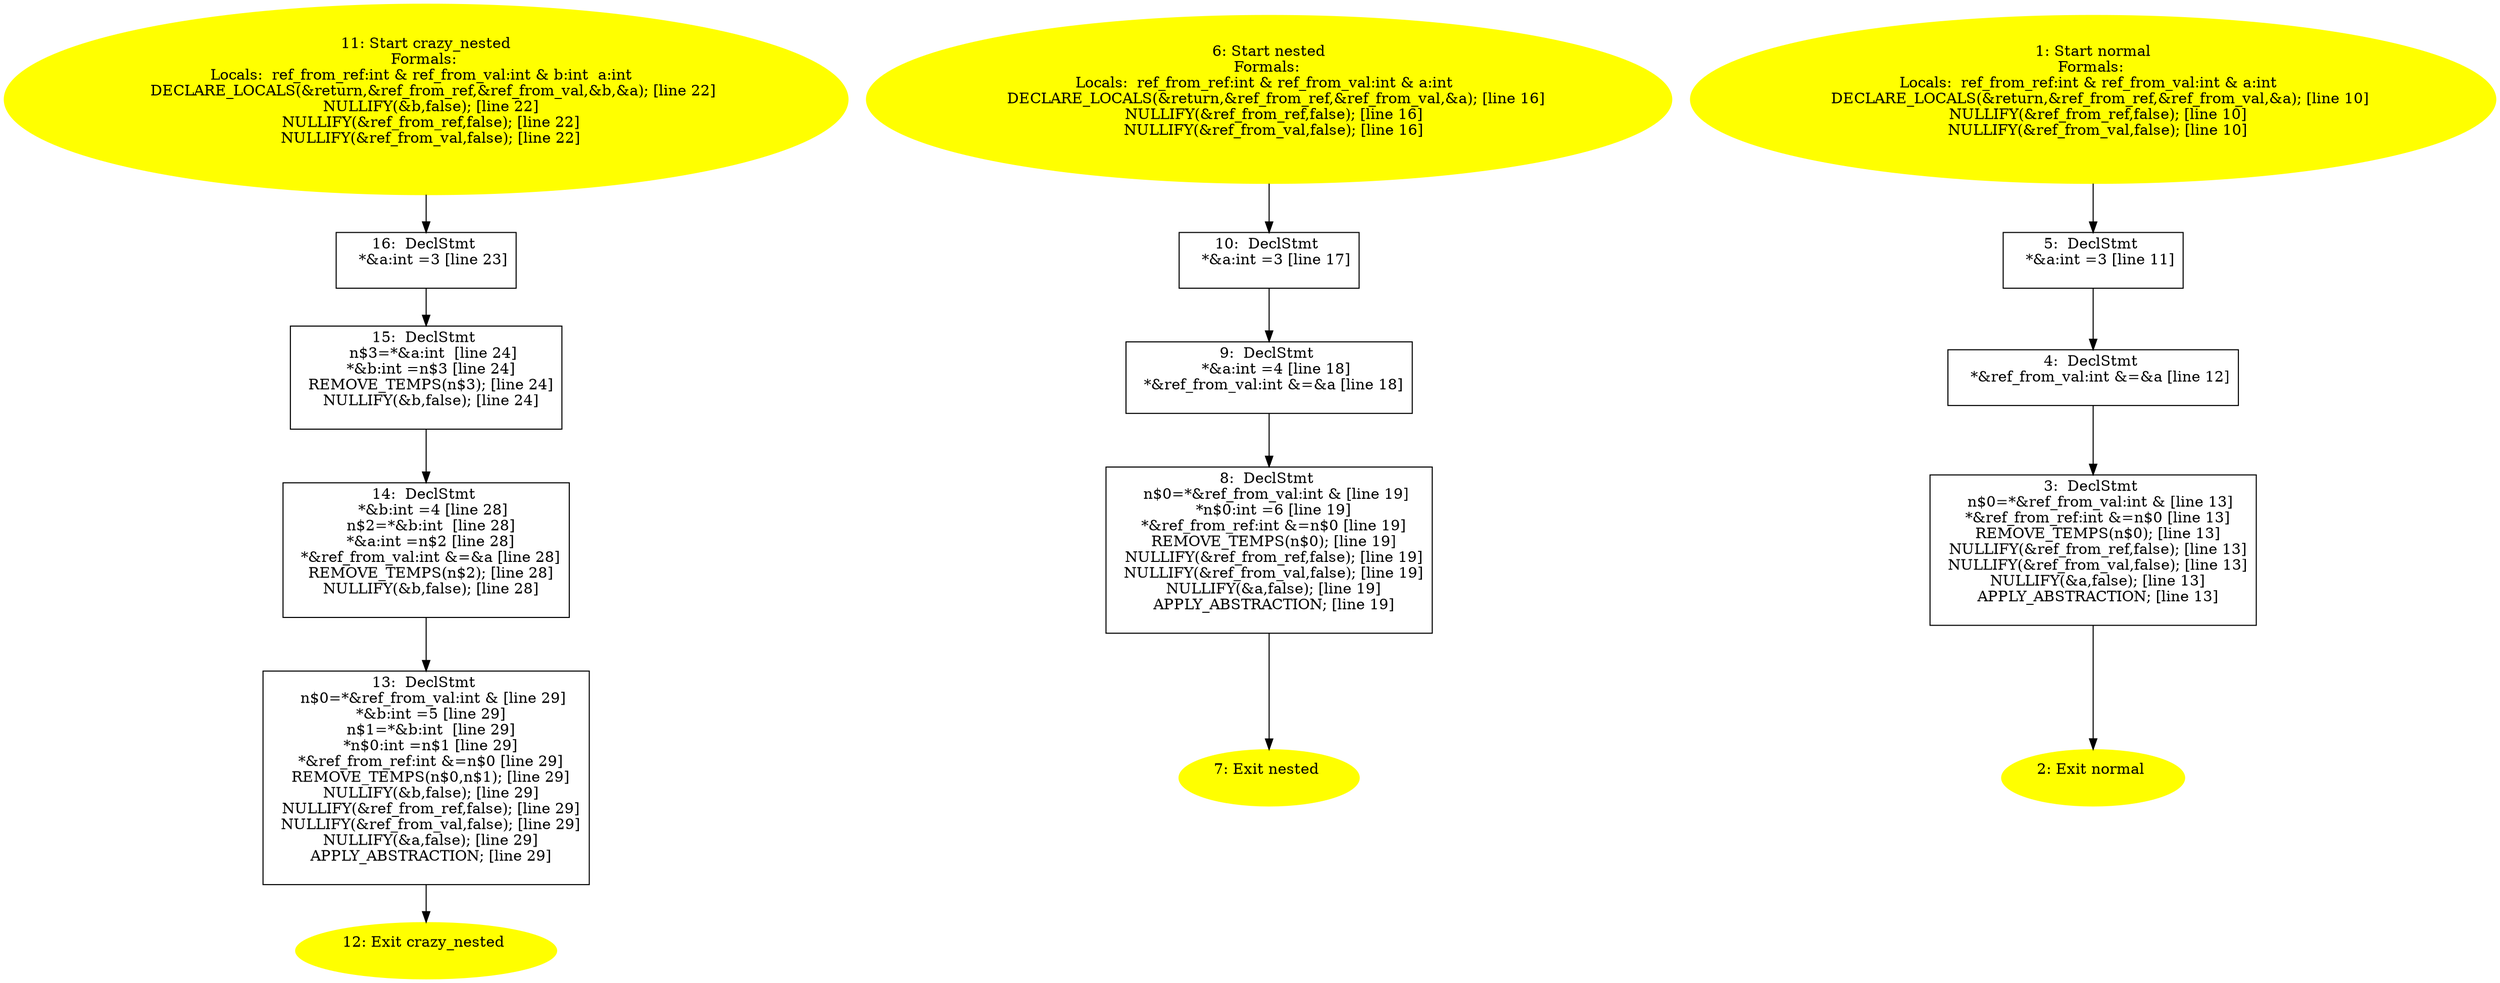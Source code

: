 digraph iCFG {
16 [label="16:  DeclStmt \n   *&a:int =3 [line 23]\n " shape="box"]
	

	 16 -> 15 ;
15 [label="15:  DeclStmt \n   n$3=*&a:int  [line 24]\n  *&b:int =n$3 [line 24]\n  REMOVE_TEMPS(n$3); [line 24]\n  NULLIFY(&b,false); [line 24]\n " shape="box"]
	

	 15 -> 14 ;
14 [label="14:  DeclStmt \n   *&b:int =4 [line 28]\n  n$2=*&b:int  [line 28]\n  *&a:int =n$2 [line 28]\n  *&ref_from_val:int &=&a [line 28]\n  REMOVE_TEMPS(n$2); [line 28]\n  NULLIFY(&b,false); [line 28]\n " shape="box"]
	

	 14 -> 13 ;
13 [label="13:  DeclStmt \n   n$0=*&ref_from_val:int & [line 29]\n  *&b:int =5 [line 29]\n  n$1=*&b:int  [line 29]\n  *n$0:int =n$1 [line 29]\n  *&ref_from_ref:int &=n$0 [line 29]\n  REMOVE_TEMPS(n$0,n$1); [line 29]\n  NULLIFY(&b,false); [line 29]\n  NULLIFY(&ref_from_ref,false); [line 29]\n  NULLIFY(&ref_from_val,false); [line 29]\n  NULLIFY(&a,false); [line 29]\n  APPLY_ABSTRACTION; [line 29]\n " shape="box"]
	

	 13 -> 12 ;
12 [label="12: Exit crazy_nested \n  " color=yellow style=filled]
	

11 [label="11: Start crazy_nested\nFormals: \nLocals:  ref_from_ref:int & ref_from_val:int & b:int  a:int  \n   DECLARE_LOCALS(&return,&ref_from_ref,&ref_from_val,&b,&a); [line 22]\n  NULLIFY(&b,false); [line 22]\n  NULLIFY(&ref_from_ref,false); [line 22]\n  NULLIFY(&ref_from_val,false); [line 22]\n " color=yellow style=filled]
	

	 11 -> 16 ;
10 [label="10:  DeclStmt \n   *&a:int =3 [line 17]\n " shape="box"]
	

	 10 -> 9 ;
9 [label="9:  DeclStmt \n   *&a:int =4 [line 18]\n  *&ref_from_val:int &=&a [line 18]\n " shape="box"]
	

	 9 -> 8 ;
8 [label="8:  DeclStmt \n   n$0=*&ref_from_val:int & [line 19]\n  *n$0:int =6 [line 19]\n  *&ref_from_ref:int &=n$0 [line 19]\n  REMOVE_TEMPS(n$0); [line 19]\n  NULLIFY(&ref_from_ref,false); [line 19]\n  NULLIFY(&ref_from_val,false); [line 19]\n  NULLIFY(&a,false); [line 19]\n  APPLY_ABSTRACTION; [line 19]\n " shape="box"]
	

	 8 -> 7 ;
7 [label="7: Exit nested \n  " color=yellow style=filled]
	

6 [label="6: Start nested\nFormals: \nLocals:  ref_from_ref:int & ref_from_val:int & a:int  \n   DECLARE_LOCALS(&return,&ref_from_ref,&ref_from_val,&a); [line 16]\n  NULLIFY(&ref_from_ref,false); [line 16]\n  NULLIFY(&ref_from_val,false); [line 16]\n " color=yellow style=filled]
	

	 6 -> 10 ;
5 [label="5:  DeclStmt \n   *&a:int =3 [line 11]\n " shape="box"]
	

	 5 -> 4 ;
4 [label="4:  DeclStmt \n   *&ref_from_val:int &=&a [line 12]\n " shape="box"]
	

	 4 -> 3 ;
3 [label="3:  DeclStmt \n   n$0=*&ref_from_val:int & [line 13]\n  *&ref_from_ref:int &=n$0 [line 13]\n  REMOVE_TEMPS(n$0); [line 13]\n  NULLIFY(&ref_from_ref,false); [line 13]\n  NULLIFY(&ref_from_val,false); [line 13]\n  NULLIFY(&a,false); [line 13]\n  APPLY_ABSTRACTION; [line 13]\n " shape="box"]
	

	 3 -> 2 ;
2 [label="2: Exit normal \n  " color=yellow style=filled]
	

1 [label="1: Start normal\nFormals: \nLocals:  ref_from_ref:int & ref_from_val:int & a:int  \n   DECLARE_LOCALS(&return,&ref_from_ref,&ref_from_val,&a); [line 10]\n  NULLIFY(&ref_from_ref,false); [line 10]\n  NULLIFY(&ref_from_val,false); [line 10]\n " color=yellow style=filled]
	

	 1 -> 5 ;
}
